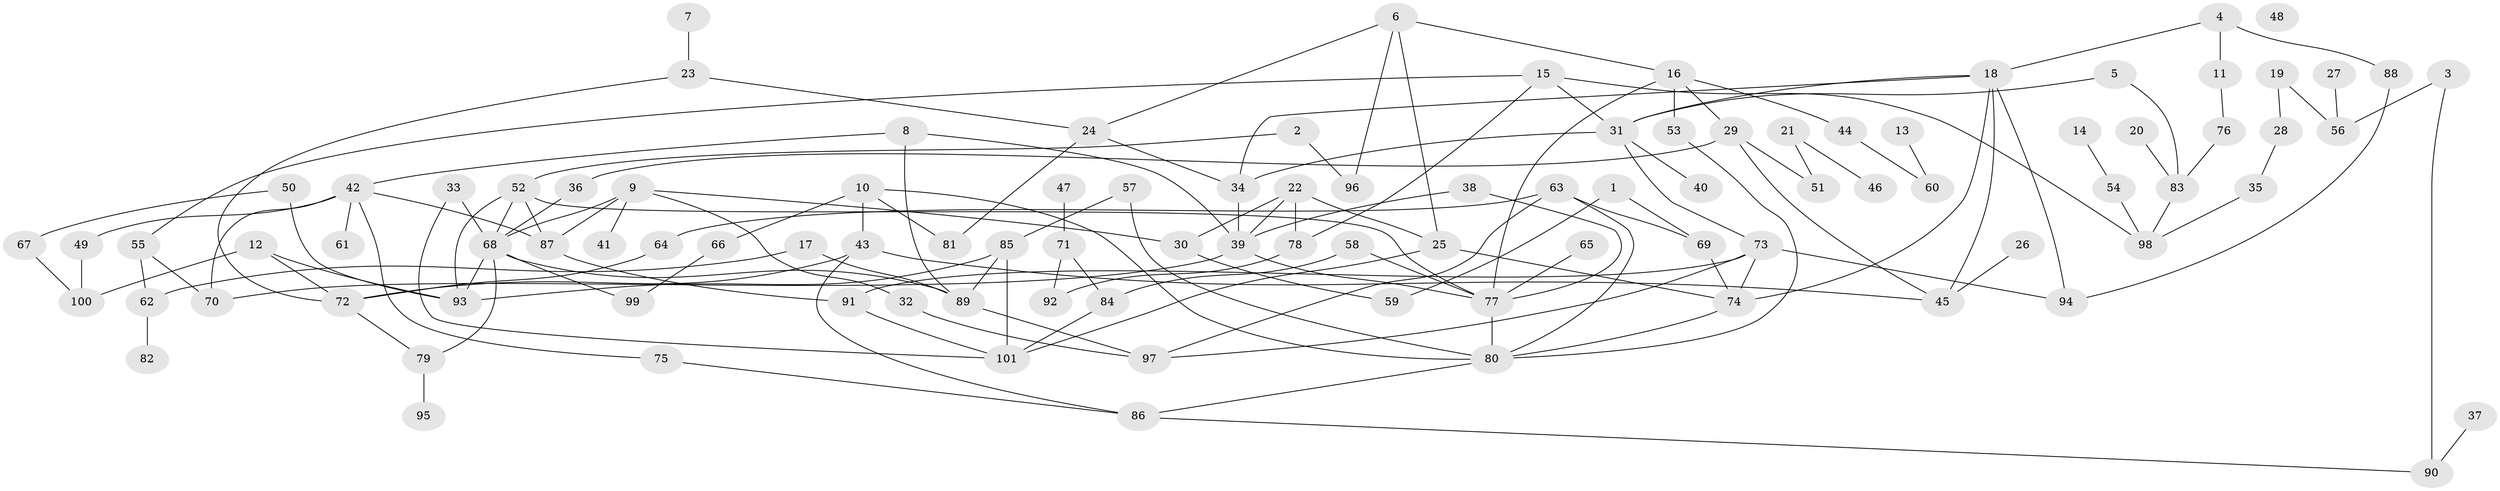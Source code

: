 // coarse degree distribution, {5: 0.1, 2: 0.275, 1: 0.15, 7: 0.075, 3: 0.05, 4: 0.175, 8: 0.1, 9: 0.025, 6: 0.05}
// Generated by graph-tools (version 1.1) at 2025/35/03/04/25 23:35:50]
// undirected, 101 vertices, 148 edges
graph export_dot {
  node [color=gray90,style=filled];
  1;
  2;
  3;
  4;
  5;
  6;
  7;
  8;
  9;
  10;
  11;
  12;
  13;
  14;
  15;
  16;
  17;
  18;
  19;
  20;
  21;
  22;
  23;
  24;
  25;
  26;
  27;
  28;
  29;
  30;
  31;
  32;
  33;
  34;
  35;
  36;
  37;
  38;
  39;
  40;
  41;
  42;
  43;
  44;
  45;
  46;
  47;
  48;
  49;
  50;
  51;
  52;
  53;
  54;
  55;
  56;
  57;
  58;
  59;
  60;
  61;
  62;
  63;
  64;
  65;
  66;
  67;
  68;
  69;
  70;
  71;
  72;
  73;
  74;
  75;
  76;
  77;
  78;
  79;
  80;
  81;
  82;
  83;
  84;
  85;
  86;
  87;
  88;
  89;
  90;
  91;
  92;
  93;
  94;
  95;
  96;
  97;
  98;
  99;
  100;
  101;
  1 -- 59;
  1 -- 69;
  2 -- 52;
  2 -- 96;
  3 -- 56;
  3 -- 90;
  4 -- 11;
  4 -- 18;
  4 -- 88;
  5 -- 31;
  5 -- 83;
  6 -- 16;
  6 -- 24;
  6 -- 25;
  6 -- 96;
  7 -- 23;
  8 -- 39;
  8 -- 42;
  8 -- 89;
  9 -- 30;
  9 -- 32;
  9 -- 41;
  9 -- 68;
  9 -- 87;
  10 -- 43;
  10 -- 66;
  10 -- 80;
  10 -- 81;
  11 -- 76;
  12 -- 72;
  12 -- 93;
  12 -- 100;
  13 -- 60;
  14 -- 54;
  15 -- 31;
  15 -- 55;
  15 -- 78;
  15 -- 98;
  16 -- 29;
  16 -- 44;
  16 -- 53;
  16 -- 77;
  17 -- 62;
  17 -- 89;
  18 -- 31;
  18 -- 34;
  18 -- 45;
  18 -- 74;
  18 -- 94;
  19 -- 28;
  19 -- 56;
  20 -- 83;
  21 -- 46;
  21 -- 51;
  22 -- 25;
  22 -- 30;
  22 -- 39;
  22 -- 78;
  23 -- 24;
  23 -- 72;
  24 -- 34;
  24 -- 81;
  25 -- 74;
  25 -- 101;
  26 -- 45;
  27 -- 56;
  28 -- 35;
  29 -- 36;
  29 -- 45;
  29 -- 51;
  30 -- 59;
  31 -- 34;
  31 -- 40;
  31 -- 73;
  32 -- 97;
  33 -- 68;
  33 -- 101;
  34 -- 39;
  35 -- 98;
  36 -- 68;
  37 -- 90;
  38 -- 39;
  38 -- 77;
  39 -- 70;
  39 -- 77;
  42 -- 49;
  42 -- 61;
  42 -- 70;
  42 -- 75;
  42 -- 87;
  43 -- 45;
  43 -- 72;
  43 -- 86;
  44 -- 60;
  47 -- 71;
  49 -- 100;
  50 -- 67;
  50 -- 93;
  52 -- 68;
  52 -- 77;
  52 -- 87;
  52 -- 93;
  53 -- 80;
  54 -- 98;
  55 -- 62;
  55 -- 70;
  57 -- 80;
  57 -- 85;
  58 -- 77;
  58 -- 84;
  62 -- 82;
  63 -- 64;
  63 -- 69;
  63 -- 80;
  63 -- 97;
  64 -- 72;
  65 -- 77;
  66 -- 99;
  67 -- 100;
  68 -- 79;
  68 -- 89;
  68 -- 93;
  68 -- 99;
  69 -- 74;
  71 -- 84;
  71 -- 92;
  72 -- 79;
  73 -- 74;
  73 -- 91;
  73 -- 94;
  73 -- 97;
  74 -- 80;
  75 -- 86;
  76 -- 83;
  77 -- 80;
  78 -- 92;
  79 -- 95;
  80 -- 86;
  83 -- 98;
  84 -- 101;
  85 -- 89;
  85 -- 93;
  85 -- 101;
  86 -- 90;
  87 -- 91;
  88 -- 94;
  89 -- 97;
  91 -- 101;
}
